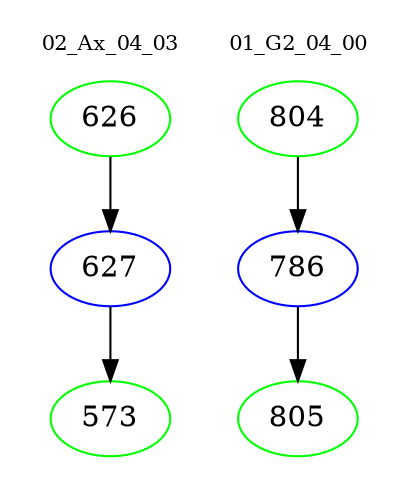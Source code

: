 digraph{
subgraph cluster_0 {
color = white
label = "02_Ax_04_03";
fontsize=10;
T0_626 [label="626", color="green"]
T0_626 -> T0_627 [color="black"]
T0_627 [label="627", color="blue"]
T0_627 -> T0_573 [color="black"]
T0_573 [label="573", color="green"]
}
subgraph cluster_1 {
color = white
label = "01_G2_04_00";
fontsize=10;
T1_804 [label="804", color="green"]
T1_804 -> T1_786 [color="black"]
T1_786 [label="786", color="blue"]
T1_786 -> T1_805 [color="black"]
T1_805 [label="805", color="green"]
}
}
